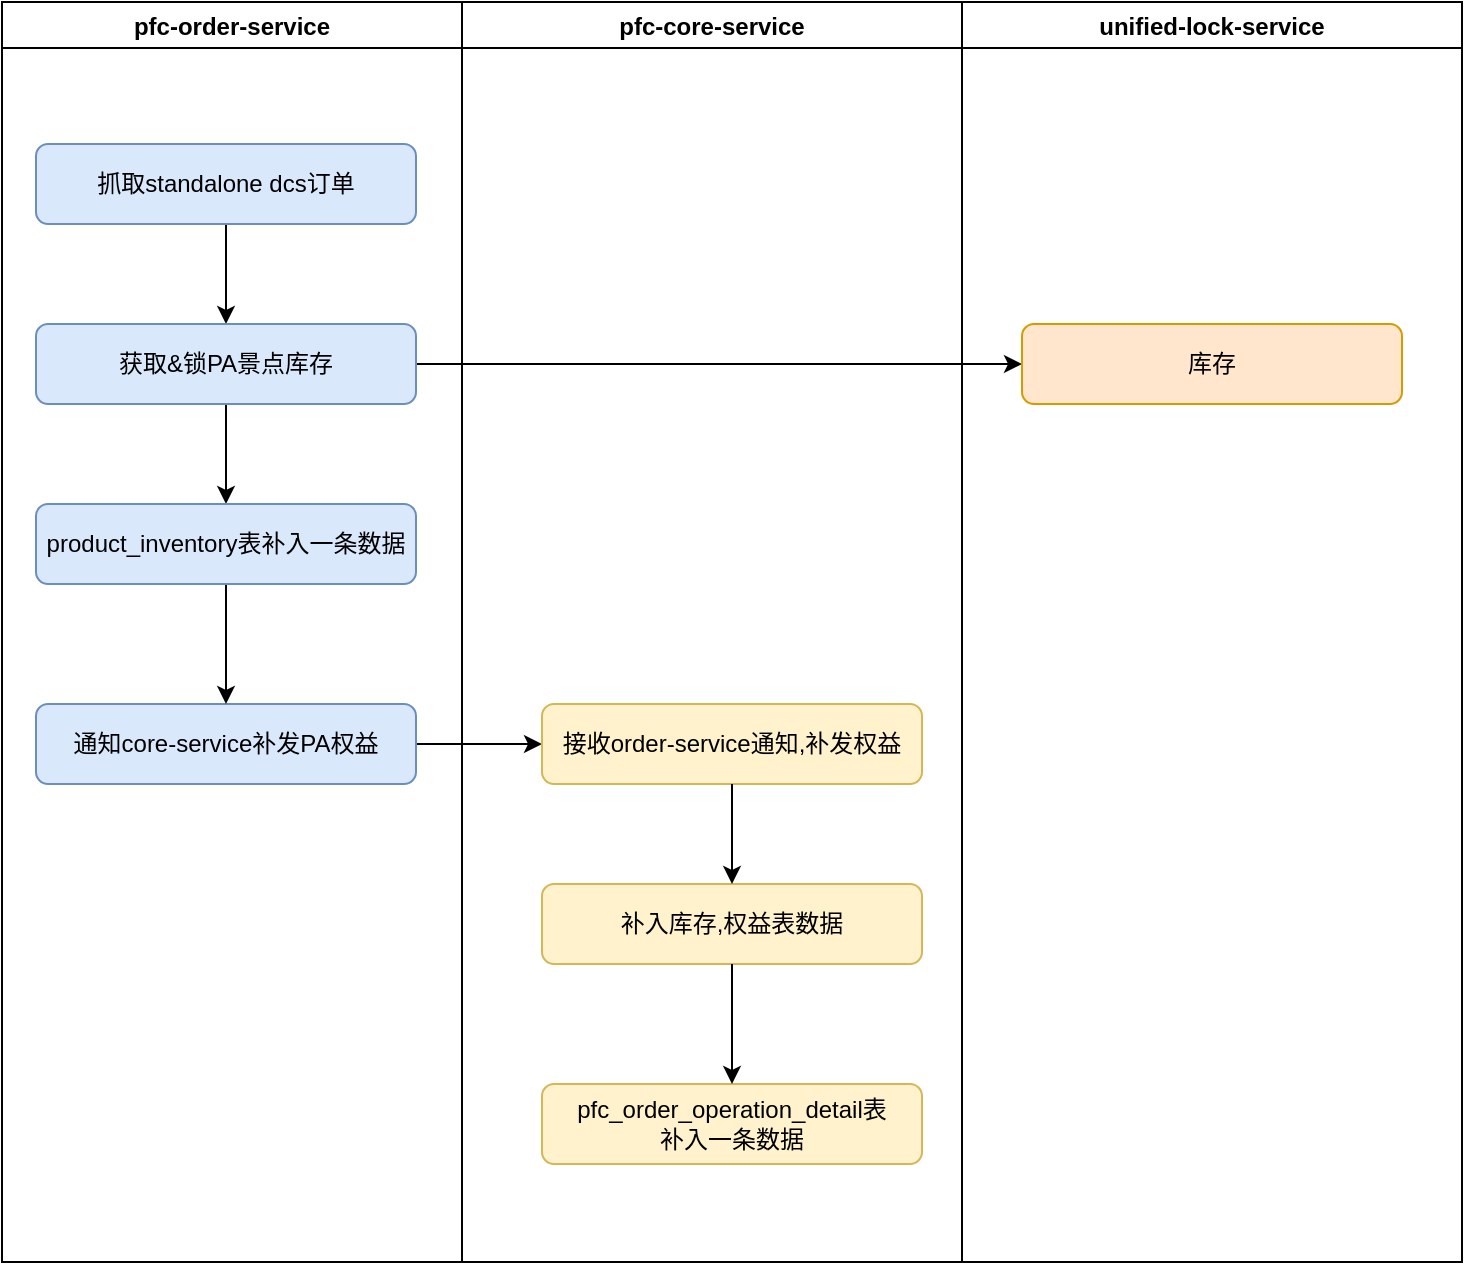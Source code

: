 <mxfile version="28.1.0">
  <diagram name="Page-1" id="8Ez09a-e_3OrI_JdHruW">
    <mxGraphModel dx="1226" dy="708" grid="1" gridSize="10" guides="1" tooltips="1" connect="1" arrows="1" fold="1" page="1" pageScale="1" pageWidth="850" pageHeight="1100" math="0" shadow="0">
      <root>
        <mxCell id="0" />
        <mxCell id="1" parent="0" />
        <mxCell id="zkWNeTzoaR8wlNJm_yl3-11" style="edgeStyle=orthogonalEdgeStyle;rounded=0;orthogonalLoop=1;jettySize=auto;html=1;exitX=0.5;exitY=1;exitDx=0;exitDy=0;entryX=0.5;entryY=0;entryDx=0;entryDy=0;" parent="1" source="zkWNeTzoaR8wlNJm_yl3-1" target="zkWNeTzoaR8wlNJm_yl3-2" edge="1">
          <mxGeometry relative="1" as="geometry" />
        </mxCell>
        <mxCell id="zkWNeTzoaR8wlNJm_yl3-1" value="抓取standalone dcs订单" style="rounded=1;whiteSpace=wrap;html=1;fillColor=#dae8fc;strokeColor=#6c8ebf;" parent="1" vertex="1">
          <mxGeometry x="97" y="91" width="190" height="40" as="geometry" />
        </mxCell>
        <mxCell id="zkWNeTzoaR8wlNJm_yl3-12" style="edgeStyle=orthogonalEdgeStyle;rounded=0;orthogonalLoop=1;jettySize=auto;html=1;exitX=0.5;exitY=1;exitDx=0;exitDy=0;entryX=0.5;entryY=0;entryDx=0;entryDy=0;" parent="1" source="zkWNeTzoaR8wlNJm_yl3-2" target="zkWNeTzoaR8wlNJm_yl3-6" edge="1">
          <mxGeometry relative="1" as="geometry" />
        </mxCell>
        <mxCell id="LS8435UQlPTGH_bgCMpZ-13" style="edgeStyle=orthogonalEdgeStyle;rounded=0;orthogonalLoop=1;jettySize=auto;html=1;exitX=1;exitY=0.5;exitDx=0;exitDy=0;" edge="1" parent="1" source="zkWNeTzoaR8wlNJm_yl3-2" target="LS8435UQlPTGH_bgCMpZ-12">
          <mxGeometry relative="1" as="geometry" />
        </mxCell>
        <mxCell id="zkWNeTzoaR8wlNJm_yl3-2" value="获取&amp;amp;锁PA景点库存" style="rounded=1;whiteSpace=wrap;html=1;fillColor=#dae8fc;strokeColor=#6c8ebf;" parent="1" vertex="1">
          <mxGeometry x="97" y="181" width="190" height="40" as="geometry" />
        </mxCell>
        <mxCell id="LS8435UQlPTGH_bgCMpZ-4" style="edgeStyle=orthogonalEdgeStyle;rounded=0;orthogonalLoop=1;jettySize=auto;html=1;exitX=1;exitY=0.5;exitDx=0;exitDy=0;entryX=0;entryY=0.5;entryDx=0;entryDy=0;" edge="1" parent="1" source="zkWNeTzoaR8wlNJm_yl3-5" target="zkWNeTzoaR8wlNJm_yl3-10">
          <mxGeometry relative="1" as="geometry" />
        </mxCell>
        <mxCell id="zkWNeTzoaR8wlNJm_yl3-5" value="通知core-service补发PA权益" style="rounded=1;whiteSpace=wrap;html=1;fillColor=#dae8fc;strokeColor=#6c8ebf;" parent="1" vertex="1">
          <mxGeometry x="97" y="371" width="190" height="40" as="geometry" />
        </mxCell>
        <mxCell id="zkWNeTzoaR8wlNJm_yl3-13" style="edgeStyle=orthogonalEdgeStyle;rounded=0;orthogonalLoop=1;jettySize=auto;html=1;exitX=0.5;exitY=1;exitDx=0;exitDy=0;entryX=0.5;entryY=0;entryDx=0;entryDy=0;" parent="1" source="zkWNeTzoaR8wlNJm_yl3-6" target="zkWNeTzoaR8wlNJm_yl3-5" edge="1">
          <mxGeometry relative="1" as="geometry" />
        </mxCell>
        <mxCell id="zkWNeTzoaR8wlNJm_yl3-6" value="product_inventory表补入一条数据" style="rounded=1;whiteSpace=wrap;html=1;fillColor=#dae8fc;strokeColor=#6c8ebf;" parent="1" vertex="1">
          <mxGeometry x="97" y="271" width="190" height="40" as="geometry" />
        </mxCell>
        <mxCell id="LS8435UQlPTGH_bgCMpZ-1" value="pfc-order-service" style="swimlane;" vertex="1" parent="1">
          <mxGeometry x="80" y="20" width="230" height="630" as="geometry" />
        </mxCell>
        <mxCell id="LS8435UQlPTGH_bgCMpZ-2" value="pfc-core-service" style="swimlane;" vertex="1" parent="1">
          <mxGeometry x="310" y="20" width="250" height="630" as="geometry" />
        </mxCell>
        <mxCell id="zkWNeTzoaR8wlNJm_yl3-10" value="接收order-service通知,补发权益" style="rounded=1;whiteSpace=wrap;html=1;fillColor=#fff2cc;strokeColor=#d6b656;" parent="LS8435UQlPTGH_bgCMpZ-2" vertex="1">
          <mxGeometry x="40" y="351" width="190" height="40" as="geometry" />
        </mxCell>
        <mxCell id="zkWNeTzoaR8wlNJm_yl3-8" value="补入库存,权益表数据" style="rounded=1;whiteSpace=wrap;html=1;fillColor=#fff2cc;strokeColor=#d6b656;" parent="LS8435UQlPTGH_bgCMpZ-2" vertex="1">
          <mxGeometry x="40" y="441" width="190" height="40" as="geometry" />
        </mxCell>
        <mxCell id="zkWNeTzoaR8wlNJm_yl3-4" value="pfc_order_operation_detail表&lt;br&gt;补入一条数据" style="rounded=1;whiteSpace=wrap;html=1;fillColor=#fff2cc;strokeColor=#d6b656;" parent="LS8435UQlPTGH_bgCMpZ-2" vertex="1">
          <mxGeometry x="40" y="541" width="190" height="40" as="geometry" />
        </mxCell>
        <mxCell id="zkWNeTzoaR8wlNJm_yl3-15" style="edgeStyle=orthogonalEdgeStyle;rounded=0;orthogonalLoop=1;jettySize=auto;html=1;exitX=0.5;exitY=1;exitDx=0;exitDy=0;entryX=0.5;entryY=0;entryDx=0;entryDy=0;" parent="LS8435UQlPTGH_bgCMpZ-2" source="zkWNeTzoaR8wlNJm_yl3-10" target="zkWNeTzoaR8wlNJm_yl3-8" edge="1">
          <mxGeometry relative="1" as="geometry" />
        </mxCell>
        <mxCell id="zkWNeTzoaR8wlNJm_yl3-16" style="edgeStyle=orthogonalEdgeStyle;rounded=0;orthogonalLoop=1;jettySize=auto;html=1;exitX=0.5;exitY=1;exitDx=0;exitDy=0;entryX=0.5;entryY=0;entryDx=0;entryDy=0;" parent="LS8435UQlPTGH_bgCMpZ-2" source="zkWNeTzoaR8wlNJm_yl3-8" target="zkWNeTzoaR8wlNJm_yl3-4" edge="1">
          <mxGeometry relative="1" as="geometry" />
        </mxCell>
        <mxCell id="LS8435UQlPTGH_bgCMpZ-5" value="unified-lock-service" style="swimlane;" vertex="1" parent="1">
          <mxGeometry x="560" y="20" width="250" height="630" as="geometry" />
        </mxCell>
        <mxCell id="LS8435UQlPTGH_bgCMpZ-9" style="edgeStyle=orthogonalEdgeStyle;rounded=0;orthogonalLoop=1;jettySize=auto;html=1;exitX=0.5;exitY=1;exitDx=0;exitDy=0;entryX=0.5;entryY=0;entryDx=0;entryDy=0;" edge="1" parent="LS8435UQlPTGH_bgCMpZ-5" target="LS8435UQlPTGH_bgCMpZ-7">
          <mxGeometry relative="1" as="geometry">
            <mxPoint x="135" y="391" as="sourcePoint" />
          </mxGeometry>
        </mxCell>
        <mxCell id="LS8435UQlPTGH_bgCMpZ-10" style="edgeStyle=orthogonalEdgeStyle;rounded=0;orthogonalLoop=1;jettySize=auto;html=1;exitX=0.5;exitY=1;exitDx=0;exitDy=0;entryX=0.5;entryY=0;entryDx=0;entryDy=0;" edge="1" parent="LS8435UQlPTGH_bgCMpZ-5" target="LS8435UQlPTGH_bgCMpZ-8">
          <mxGeometry relative="1" as="geometry">
            <mxPoint x="135" y="481" as="sourcePoint" />
          </mxGeometry>
        </mxCell>
        <mxCell id="LS8435UQlPTGH_bgCMpZ-12" value="库存" style="rounded=1;whiteSpace=wrap;html=1;fillColor=#ffe6cc;strokeColor=#d79b00;" vertex="1" parent="LS8435UQlPTGH_bgCMpZ-5">
          <mxGeometry x="30" y="161" width="190" height="40" as="geometry" />
        </mxCell>
      </root>
    </mxGraphModel>
  </diagram>
</mxfile>
